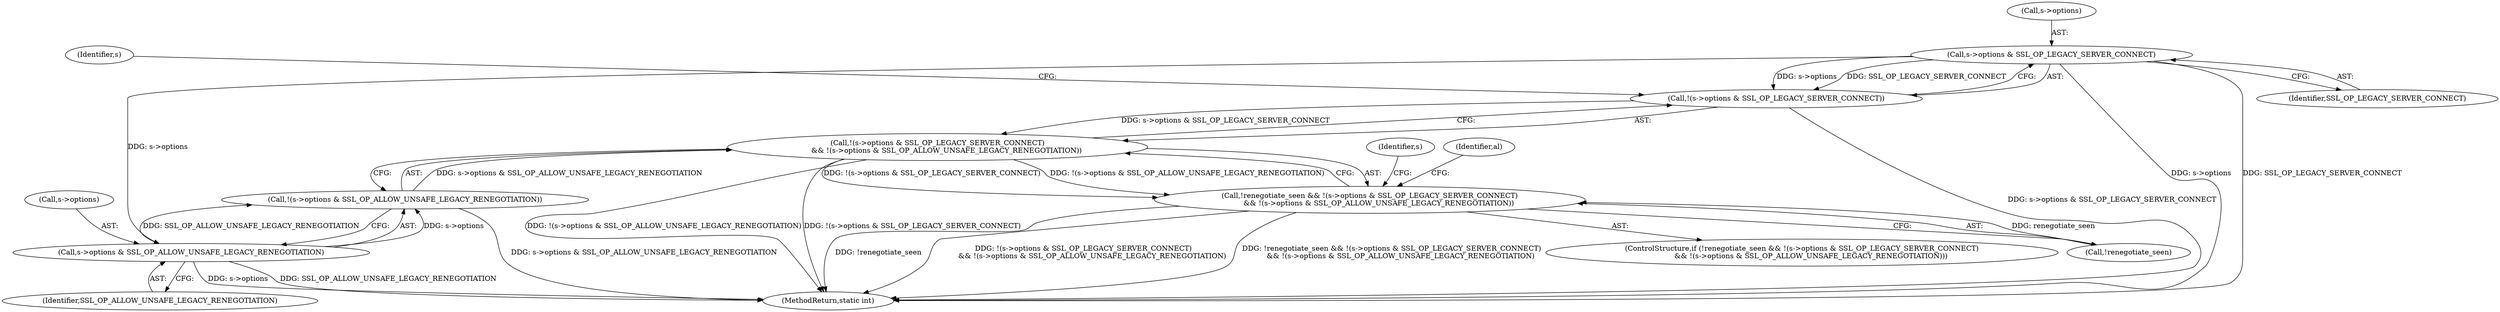 digraph "0_openssl_4ad93618d26a3ea23d36ad5498ff4f59eff3a4d2_8@pointer" {
"1000965" [label="(Call,s->options & SSL_OP_LEGACY_SERVER_CONNECT)"];
"1000964" [label="(Call,!(s->options & SSL_OP_LEGACY_SERVER_CONNECT))"];
"1000963" [label="(Call,!(s->options & SSL_OP_LEGACY_SERVER_CONNECT)\n        && !(s->options & SSL_OP_ALLOW_UNSAFE_LEGACY_RENEGOTIATION))"];
"1000960" [label="(Call,!renegotiate_seen && !(s->options & SSL_OP_LEGACY_SERVER_CONNECT)\n        && !(s->options & SSL_OP_ALLOW_UNSAFE_LEGACY_RENEGOTIATION))"];
"1000971" [label="(Call,s->options & SSL_OP_ALLOW_UNSAFE_LEGACY_RENEGOTIATION)"];
"1000970" [label="(Call,!(s->options & SSL_OP_ALLOW_UNSAFE_LEGACY_RENEGOTIATION))"];
"1000979" [label="(Identifier,al)"];
"1000966" [label="(Call,s->options)"];
"1001021" [label="(MethodReturn,static int)"];
"1000965" [label="(Call,s->options & SSL_OP_LEGACY_SERVER_CONNECT)"];
"1000973" [label="(Identifier,s)"];
"1000964" [label="(Call,!(s->options & SSL_OP_LEGACY_SERVER_CONNECT))"];
"1000963" [label="(Call,!(s->options & SSL_OP_LEGACY_SERVER_CONNECT)\n        && !(s->options & SSL_OP_ALLOW_UNSAFE_LEGACY_RENEGOTIATION))"];
"1000960" [label="(Call,!renegotiate_seen && !(s->options & SSL_OP_LEGACY_SERVER_CONNECT)\n        && !(s->options & SSL_OP_ALLOW_UNSAFE_LEGACY_RENEGOTIATION))"];
"1000959" [label="(ControlStructure,if (!renegotiate_seen && !(s->options & SSL_OP_LEGACY_SERVER_CONNECT)\n        && !(s->options & SSL_OP_ALLOW_UNSAFE_LEGACY_RENEGOTIATION)))"];
"1000961" [label="(Call,!renegotiate_seen)"];
"1000975" [label="(Identifier,SSL_OP_ALLOW_UNSAFE_LEGACY_RENEGOTIATION)"];
"1000972" [label="(Call,s->options)"];
"1000969" [label="(Identifier,SSL_OP_LEGACY_SERVER_CONNECT)"];
"1000970" [label="(Call,!(s->options & SSL_OP_ALLOW_UNSAFE_LEGACY_RENEGOTIATION))"];
"1000988" [label="(Identifier,s)"];
"1000971" [label="(Call,s->options & SSL_OP_ALLOW_UNSAFE_LEGACY_RENEGOTIATION)"];
"1000965" -> "1000964"  [label="AST: "];
"1000965" -> "1000969"  [label="CFG: "];
"1000966" -> "1000965"  [label="AST: "];
"1000969" -> "1000965"  [label="AST: "];
"1000964" -> "1000965"  [label="CFG: "];
"1000965" -> "1001021"  [label="DDG: SSL_OP_LEGACY_SERVER_CONNECT"];
"1000965" -> "1001021"  [label="DDG: s->options"];
"1000965" -> "1000964"  [label="DDG: s->options"];
"1000965" -> "1000964"  [label="DDG: SSL_OP_LEGACY_SERVER_CONNECT"];
"1000965" -> "1000971"  [label="DDG: s->options"];
"1000964" -> "1000963"  [label="AST: "];
"1000973" -> "1000964"  [label="CFG: "];
"1000963" -> "1000964"  [label="CFG: "];
"1000964" -> "1001021"  [label="DDG: s->options & SSL_OP_LEGACY_SERVER_CONNECT"];
"1000964" -> "1000963"  [label="DDG: s->options & SSL_OP_LEGACY_SERVER_CONNECT"];
"1000963" -> "1000960"  [label="AST: "];
"1000963" -> "1000970"  [label="CFG: "];
"1000970" -> "1000963"  [label="AST: "];
"1000960" -> "1000963"  [label="CFG: "];
"1000963" -> "1001021"  [label="DDG: !(s->options & SSL_OP_LEGACY_SERVER_CONNECT)"];
"1000963" -> "1001021"  [label="DDG: !(s->options & SSL_OP_ALLOW_UNSAFE_LEGACY_RENEGOTIATION)"];
"1000963" -> "1000960"  [label="DDG: !(s->options & SSL_OP_LEGACY_SERVER_CONNECT)"];
"1000963" -> "1000960"  [label="DDG: !(s->options & SSL_OP_ALLOW_UNSAFE_LEGACY_RENEGOTIATION)"];
"1000970" -> "1000963"  [label="DDG: s->options & SSL_OP_ALLOW_UNSAFE_LEGACY_RENEGOTIATION"];
"1000960" -> "1000959"  [label="AST: "];
"1000960" -> "1000961"  [label="CFG: "];
"1000961" -> "1000960"  [label="AST: "];
"1000979" -> "1000960"  [label="CFG: "];
"1000988" -> "1000960"  [label="CFG: "];
"1000960" -> "1001021"  [label="DDG: !renegotiate_seen"];
"1000960" -> "1001021"  [label="DDG: !(s->options & SSL_OP_LEGACY_SERVER_CONNECT)\n        && !(s->options & SSL_OP_ALLOW_UNSAFE_LEGACY_RENEGOTIATION)"];
"1000960" -> "1001021"  [label="DDG: !renegotiate_seen && !(s->options & SSL_OP_LEGACY_SERVER_CONNECT)\n        && !(s->options & SSL_OP_ALLOW_UNSAFE_LEGACY_RENEGOTIATION)"];
"1000961" -> "1000960"  [label="DDG: renegotiate_seen"];
"1000971" -> "1000970"  [label="AST: "];
"1000971" -> "1000975"  [label="CFG: "];
"1000972" -> "1000971"  [label="AST: "];
"1000975" -> "1000971"  [label="AST: "];
"1000970" -> "1000971"  [label="CFG: "];
"1000971" -> "1001021"  [label="DDG: s->options"];
"1000971" -> "1001021"  [label="DDG: SSL_OP_ALLOW_UNSAFE_LEGACY_RENEGOTIATION"];
"1000971" -> "1000970"  [label="DDG: s->options"];
"1000971" -> "1000970"  [label="DDG: SSL_OP_ALLOW_UNSAFE_LEGACY_RENEGOTIATION"];
"1000970" -> "1001021"  [label="DDG: s->options & SSL_OP_ALLOW_UNSAFE_LEGACY_RENEGOTIATION"];
}
